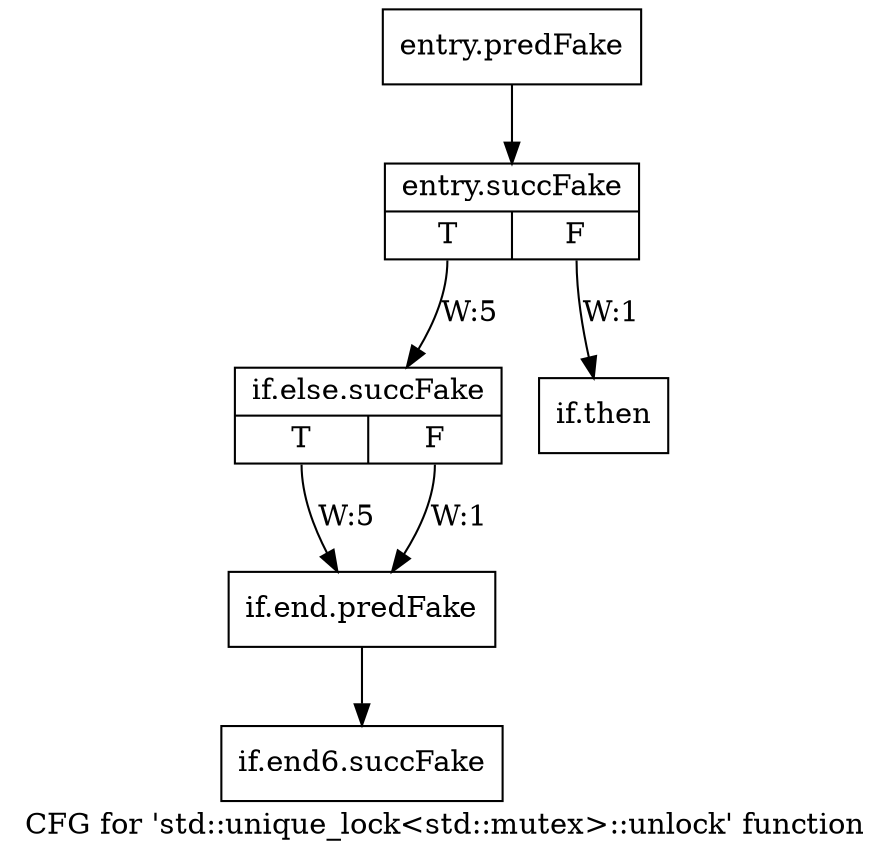 digraph "CFG for 'std::unique_lock\<std::mutex\>::unlock' function" {
	label="CFG for 'std::unique_lock\<std::mutex\>::unlock' function";

	Node0x577fd80 [shape=record,filename="",linenumber="",label="{entry.predFake}"];
	Node0x577fd80 -> Node0x577fe00[ callList="" memoryops="" filename="/tools/Xilinx/Vitis_HLS/2023.1/tps/lnx64/gcc-8.3.0/lib/gcc/x86_64-pc-linux-gnu/8.3.0/../../../../include/c++/8.3.0/bits/std_mutex.h" execusionnum="4"];
	Node0x577fe00 [shape=record,filename="/tools/Xilinx/Vitis_HLS/2023.1/tps/lnx64/gcc-8.3.0/lib/gcc/x86_64-pc-linux-gnu/8.3.0/../../../../include/c++/8.3.0/bits/std_mutex.h",linenumber="319",label="{entry.succFake|{<s0>T|<s1>F}}"];
	Node0x577fe00:s0 -> Node0x58faee0[label="W:5" callList="" memoryops="" filename="/tools/Xilinx/Vitis_HLS/2023.1/tps/lnx64/gcc-8.3.0/lib/gcc/x86_64-pc-linux-gnu/8.3.0/../../../../include/c++/8.3.0/bits/std_mutex.h" execusionnum="4"];
	Node0x577fe00:s1 -> Node0x5780060[label="W:1"];
	Node0x5780060 [shape=record,filename="/tools/Xilinx/Vitis_HLS/2023.1/tps/lnx64/gcc-8.3.0/lib/gcc/x86_64-pc-linux-gnu/8.3.0/../../../../include/c++/8.3.0/bits/std_mutex.h",linenumber="320",label="{if.then}"];
	Node0x58faee0 [shape=record,filename="/tools/Xilinx/Vitis_HLS/2023.1/tps/lnx64/gcc-8.3.0/lib/gcc/x86_64-pc-linux-gnu/8.3.0/../../../../include/c++/8.3.0/bits/std_mutex.h",linenumber="321",label="{if.else.succFake|{<s0>T|<s1>F}}"];
	Node0x58faee0:s0 -> Node0x5780150[label="W:5" callList="" memoryops="" filename="/tools/Xilinx/Vitis_HLS/2023.1/tps/lnx64/gcc-8.3.0/lib/gcc/x86_64-pc-linux-gnu/8.3.0/../../../../include/c++/8.3.0/bits/std_mutex.h" execusionnum="4"];
	Node0x58faee0:s1 -> Node0x5780150[label="W:1"];
	Node0x5780150 [shape=record,filename="",linenumber="",label="{if.end.predFake}"];
	Node0x5780150 -> Node0x58fb160[ callList="" memoryops="" filename="" execusionnum="4"];
	Node0x58fb160 [shape=record,filename="/tools/Xilinx/Vitis_HLS/2023.1/tps/lnx64/gcc-8.3.0/lib/gcc/x86_64-pc-linux-gnu/8.3.0/../../../../include/c++/8.3.0/bits/std_mutex.h",linenumber="326",label="{if.end6.succFake}"];
}
